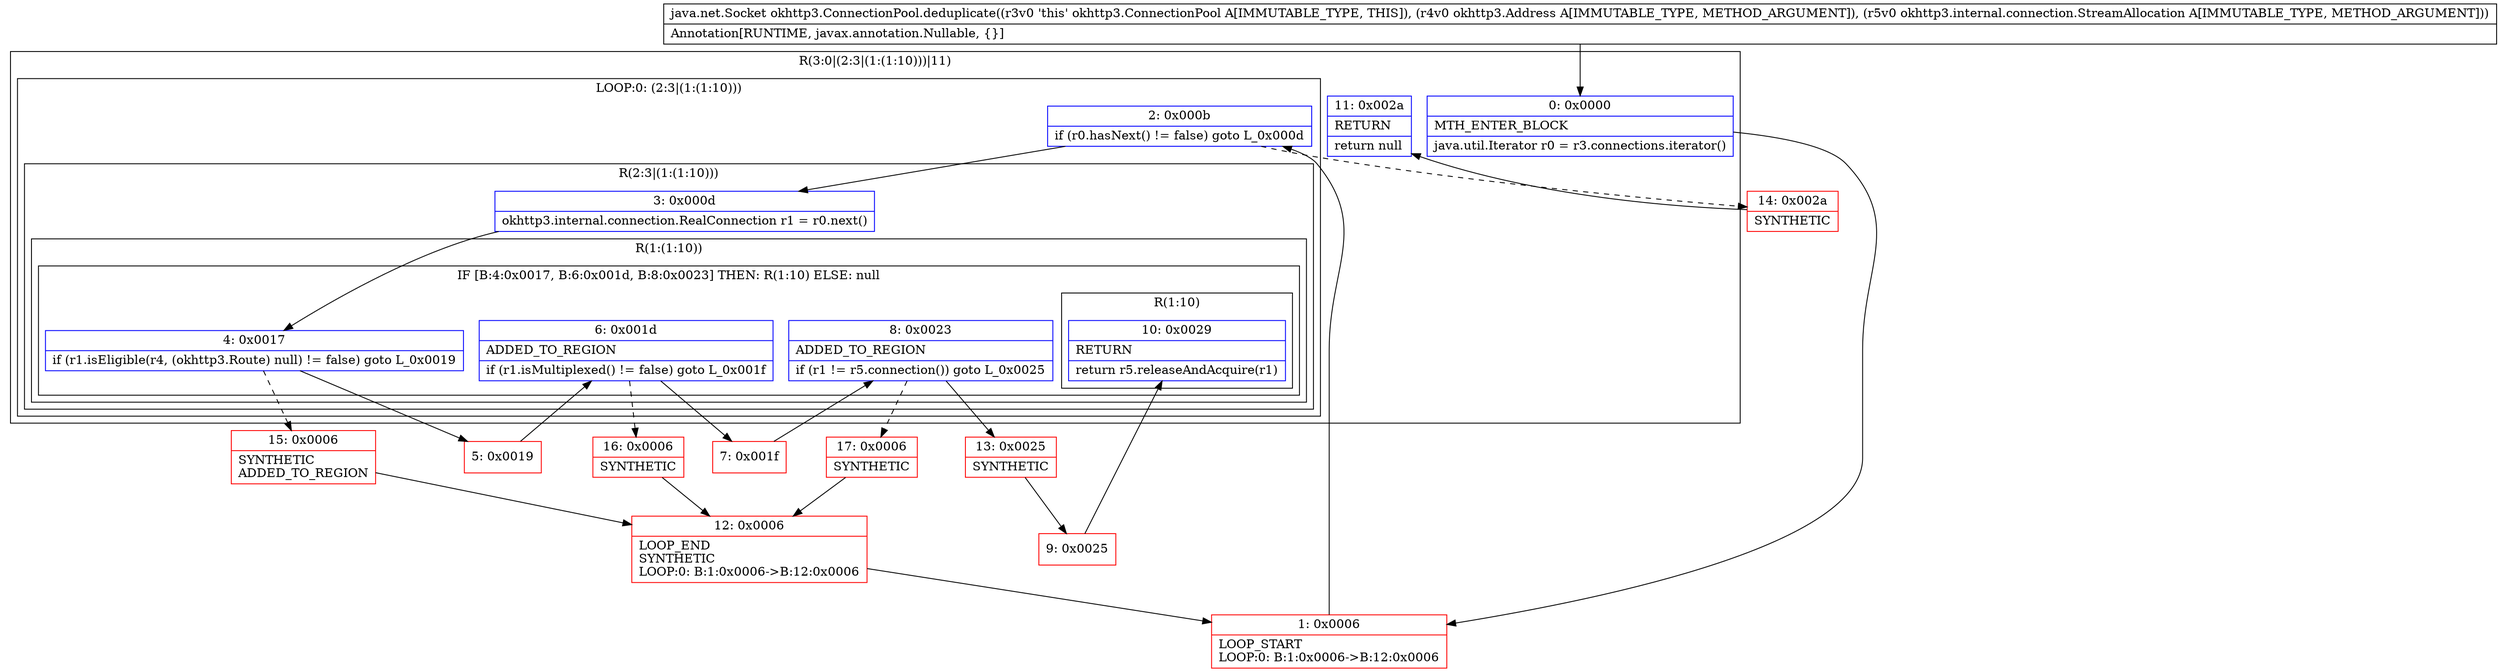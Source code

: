 digraph "CFG forokhttp3.ConnectionPool.deduplicate(Lokhttp3\/Address;Lokhttp3\/internal\/connection\/StreamAllocation;)Ljava\/net\/Socket;" {
subgraph cluster_Region_443158834 {
label = "R(3:0|(2:3|(1:(1:10)))|11)";
node [shape=record,color=blue];
Node_0 [shape=record,label="{0\:\ 0x0000|MTH_ENTER_BLOCK\l|java.util.Iterator r0 = r3.connections.iterator()\l}"];
subgraph cluster_LoopRegion_128283379 {
label = "LOOP:0: (2:3|(1:(1:10)))";
node [shape=record,color=blue];
Node_2 [shape=record,label="{2\:\ 0x000b|if (r0.hasNext() != false) goto L_0x000d\l}"];
subgraph cluster_Region_2098044126 {
label = "R(2:3|(1:(1:10)))";
node [shape=record,color=blue];
Node_3 [shape=record,label="{3\:\ 0x000d|okhttp3.internal.connection.RealConnection r1 = r0.next()\l}"];
subgraph cluster_Region_1618102730 {
label = "R(1:(1:10))";
node [shape=record,color=blue];
subgraph cluster_IfRegion_710616951 {
label = "IF [B:4:0x0017, B:6:0x001d, B:8:0x0023] THEN: R(1:10) ELSE: null";
node [shape=record,color=blue];
Node_4 [shape=record,label="{4\:\ 0x0017|if (r1.isEligible(r4, (okhttp3.Route) null) != false) goto L_0x0019\l}"];
Node_6 [shape=record,label="{6\:\ 0x001d|ADDED_TO_REGION\l|if (r1.isMultiplexed() != false) goto L_0x001f\l}"];
Node_8 [shape=record,label="{8\:\ 0x0023|ADDED_TO_REGION\l|if (r1 != r5.connection()) goto L_0x0025\l}"];
subgraph cluster_Region_105245221 {
label = "R(1:10)";
node [shape=record,color=blue];
Node_10 [shape=record,label="{10\:\ 0x0029|RETURN\l|return r5.releaseAndAcquire(r1)\l}"];
}
}
}
}
}
Node_11 [shape=record,label="{11\:\ 0x002a|RETURN\l|return null\l}"];
}
Node_1 [shape=record,color=red,label="{1\:\ 0x0006|LOOP_START\lLOOP:0: B:1:0x0006\-\>B:12:0x0006\l}"];
Node_5 [shape=record,color=red,label="{5\:\ 0x0019}"];
Node_7 [shape=record,color=red,label="{7\:\ 0x001f}"];
Node_9 [shape=record,color=red,label="{9\:\ 0x0025}"];
Node_12 [shape=record,color=red,label="{12\:\ 0x0006|LOOP_END\lSYNTHETIC\lLOOP:0: B:1:0x0006\-\>B:12:0x0006\l}"];
Node_13 [shape=record,color=red,label="{13\:\ 0x0025|SYNTHETIC\l}"];
Node_14 [shape=record,color=red,label="{14\:\ 0x002a|SYNTHETIC\l}"];
Node_15 [shape=record,color=red,label="{15\:\ 0x0006|SYNTHETIC\lADDED_TO_REGION\l}"];
Node_16 [shape=record,color=red,label="{16\:\ 0x0006|SYNTHETIC\l}"];
Node_17 [shape=record,color=red,label="{17\:\ 0x0006|SYNTHETIC\l}"];
MethodNode[shape=record,label="{java.net.Socket okhttp3.ConnectionPool.deduplicate((r3v0 'this' okhttp3.ConnectionPool A[IMMUTABLE_TYPE, THIS]), (r4v0 okhttp3.Address A[IMMUTABLE_TYPE, METHOD_ARGUMENT]), (r5v0 okhttp3.internal.connection.StreamAllocation A[IMMUTABLE_TYPE, METHOD_ARGUMENT]))  | Annotation[RUNTIME, javax.annotation.Nullable, \{\}]\l}"];
MethodNode -> Node_0;
Node_0 -> Node_1;
Node_2 -> Node_3;
Node_2 -> Node_14[style=dashed];
Node_3 -> Node_4;
Node_4 -> Node_5;
Node_4 -> Node_15[style=dashed];
Node_6 -> Node_7;
Node_6 -> Node_16[style=dashed];
Node_8 -> Node_13;
Node_8 -> Node_17[style=dashed];
Node_1 -> Node_2;
Node_5 -> Node_6;
Node_7 -> Node_8;
Node_9 -> Node_10;
Node_12 -> Node_1;
Node_13 -> Node_9;
Node_14 -> Node_11;
Node_15 -> Node_12;
Node_16 -> Node_12;
Node_17 -> Node_12;
}

